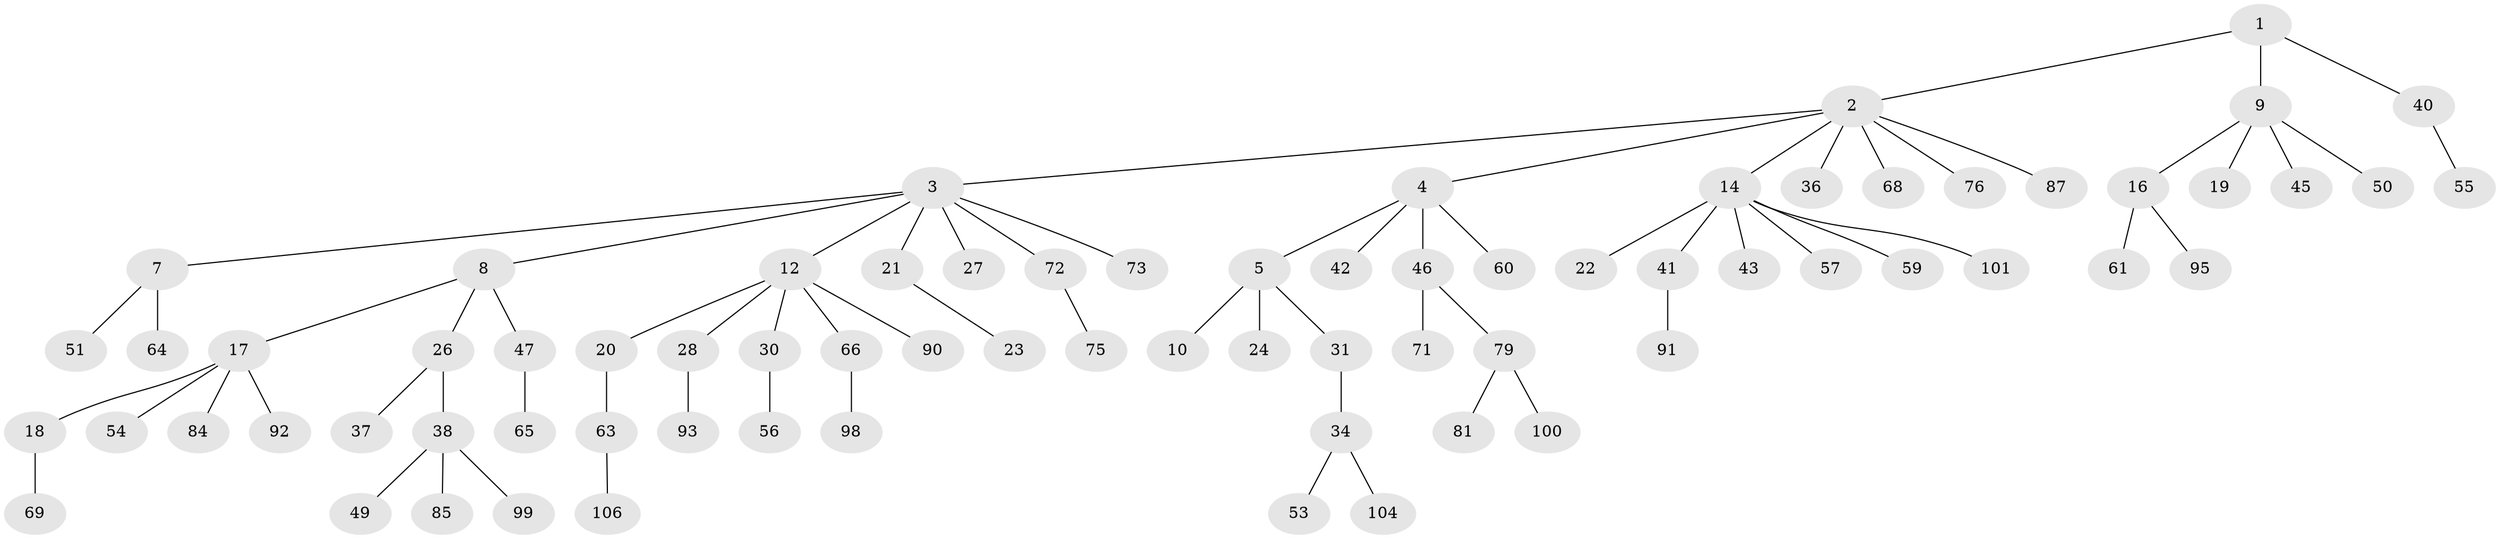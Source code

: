// Generated by graph-tools (version 1.1) at 2025/52/02/27/25 19:52:11]
// undirected, 74 vertices, 73 edges
graph export_dot {
graph [start="1"]
  node [color=gray90,style=filled];
  1;
  2 [super="+15"];
  3 [super="+6"];
  4 [super="+39"];
  5 [super="+29"];
  7 [super="+77"];
  8 [super="+44"];
  9 [super="+11"];
  10 [super="+52"];
  12 [super="+13"];
  14 [super="+83"];
  16 [super="+25"];
  17 [super="+48"];
  18 [super="+80"];
  19 [super="+32"];
  20;
  21;
  22;
  23 [super="+82"];
  24 [super="+86"];
  26 [super="+33"];
  27;
  28 [super="+88"];
  30 [super="+62"];
  31 [super="+35"];
  34 [super="+70"];
  36;
  37;
  38 [super="+78"];
  40 [super="+58"];
  41 [super="+74"];
  42;
  43 [super="+96"];
  45;
  46 [super="+94"];
  47;
  49 [super="+67"];
  50;
  51 [super="+97"];
  53;
  54;
  55;
  56;
  57;
  59;
  60;
  61;
  63 [super="+105"];
  64;
  65;
  66 [super="+89"];
  68;
  69;
  71;
  72;
  73;
  75;
  76;
  79 [super="+102"];
  81;
  84;
  85;
  87;
  90;
  91;
  92 [super="+103"];
  93;
  95;
  98;
  99;
  100;
  101;
  104;
  106;
  1 -- 2;
  1 -- 9;
  1 -- 40;
  2 -- 3;
  2 -- 4;
  2 -- 14;
  2 -- 68;
  2 -- 76;
  2 -- 87;
  2 -- 36;
  3 -- 8;
  3 -- 12;
  3 -- 27;
  3 -- 72;
  3 -- 73;
  3 -- 21;
  3 -- 7;
  4 -- 5;
  4 -- 46;
  4 -- 42;
  4 -- 60;
  5 -- 10;
  5 -- 24;
  5 -- 31;
  7 -- 51;
  7 -- 64;
  8 -- 17;
  8 -- 26;
  8 -- 47;
  9 -- 45;
  9 -- 16;
  9 -- 50;
  9 -- 19;
  12 -- 30;
  12 -- 66;
  12 -- 90;
  12 -- 28;
  12 -- 20;
  14 -- 22;
  14 -- 41;
  14 -- 43;
  14 -- 57;
  14 -- 59;
  14 -- 101;
  16 -- 61;
  16 -- 95;
  17 -- 18;
  17 -- 84;
  17 -- 92;
  17 -- 54;
  18 -- 69;
  20 -- 63;
  21 -- 23;
  26 -- 37;
  26 -- 38;
  28 -- 93;
  30 -- 56;
  31 -- 34;
  34 -- 53;
  34 -- 104;
  38 -- 49;
  38 -- 99;
  38 -- 85;
  40 -- 55;
  41 -- 91;
  46 -- 71;
  46 -- 79;
  47 -- 65;
  63 -- 106;
  66 -- 98;
  72 -- 75;
  79 -- 81;
  79 -- 100;
}

